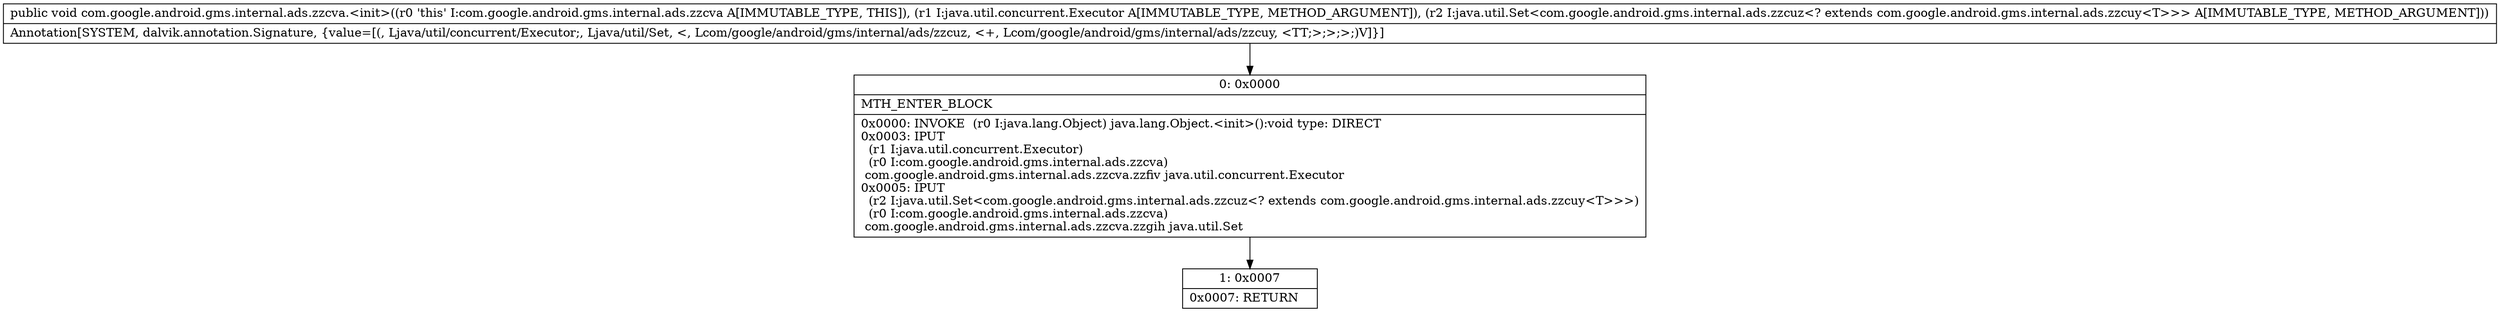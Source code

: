 digraph "CFG forcom.google.android.gms.internal.ads.zzcva.\<init\>(Ljava\/util\/concurrent\/Executor;Ljava\/util\/Set;)V" {
Node_0 [shape=record,label="{0\:\ 0x0000|MTH_ENTER_BLOCK\l|0x0000: INVOKE  (r0 I:java.lang.Object) java.lang.Object.\<init\>():void type: DIRECT \l0x0003: IPUT  \l  (r1 I:java.util.concurrent.Executor)\l  (r0 I:com.google.android.gms.internal.ads.zzcva)\l com.google.android.gms.internal.ads.zzcva.zzfiv java.util.concurrent.Executor \l0x0005: IPUT  \l  (r2 I:java.util.Set\<com.google.android.gms.internal.ads.zzcuz\<? extends com.google.android.gms.internal.ads.zzcuy\<T\>\>\>)\l  (r0 I:com.google.android.gms.internal.ads.zzcva)\l com.google.android.gms.internal.ads.zzcva.zzgih java.util.Set \l}"];
Node_1 [shape=record,label="{1\:\ 0x0007|0x0007: RETURN   \l}"];
MethodNode[shape=record,label="{public void com.google.android.gms.internal.ads.zzcva.\<init\>((r0 'this' I:com.google.android.gms.internal.ads.zzcva A[IMMUTABLE_TYPE, THIS]), (r1 I:java.util.concurrent.Executor A[IMMUTABLE_TYPE, METHOD_ARGUMENT]), (r2 I:java.util.Set\<com.google.android.gms.internal.ads.zzcuz\<? extends com.google.android.gms.internal.ads.zzcuy\<T\>\>\> A[IMMUTABLE_TYPE, METHOD_ARGUMENT]))  | Annotation[SYSTEM, dalvik.annotation.Signature, \{value=[(, Ljava\/util\/concurrent\/Executor;, Ljava\/util\/Set, \<, Lcom\/google\/android\/gms\/internal\/ads\/zzcuz, \<+, Lcom\/google\/android\/gms\/internal\/ads\/zzcuy, \<TT;\>;\>;\>;)V]\}]\l}"];
MethodNode -> Node_0;
Node_0 -> Node_1;
}

